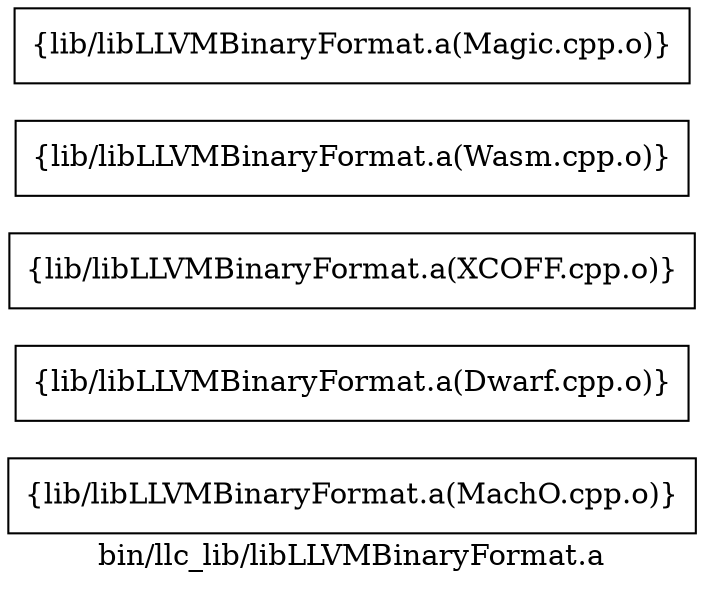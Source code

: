 digraph "bin/llc_lib/libLLVMBinaryFormat.a" {
	label="bin/llc_lib/libLLVMBinaryFormat.a";
	rankdir=LR;

	Node0x55d3d39c7cb8 [shape=record,shape=box,group=0,label="{lib/libLLVMBinaryFormat.a(MachO.cpp.o)}"];
	Node0x55d3d39c7df8 [shape=record,shape=box,group=0,label="{lib/libLLVMBinaryFormat.a(Dwarf.cpp.o)}"];
	Node0x55d3d39d04a8 [shape=record,shape=box,group=0,label="{lib/libLLVMBinaryFormat.a(XCOFF.cpp.o)}"];
	Node0x55d3d39c6ea8 [shape=record,shape=box,group=0,label="{lib/libLLVMBinaryFormat.a(Wasm.cpp.o)}"];
	Node0x55d3d39c6f98 [shape=record,shape=box,group=0,label="{lib/libLLVMBinaryFormat.a(Magic.cpp.o)}"];
}
